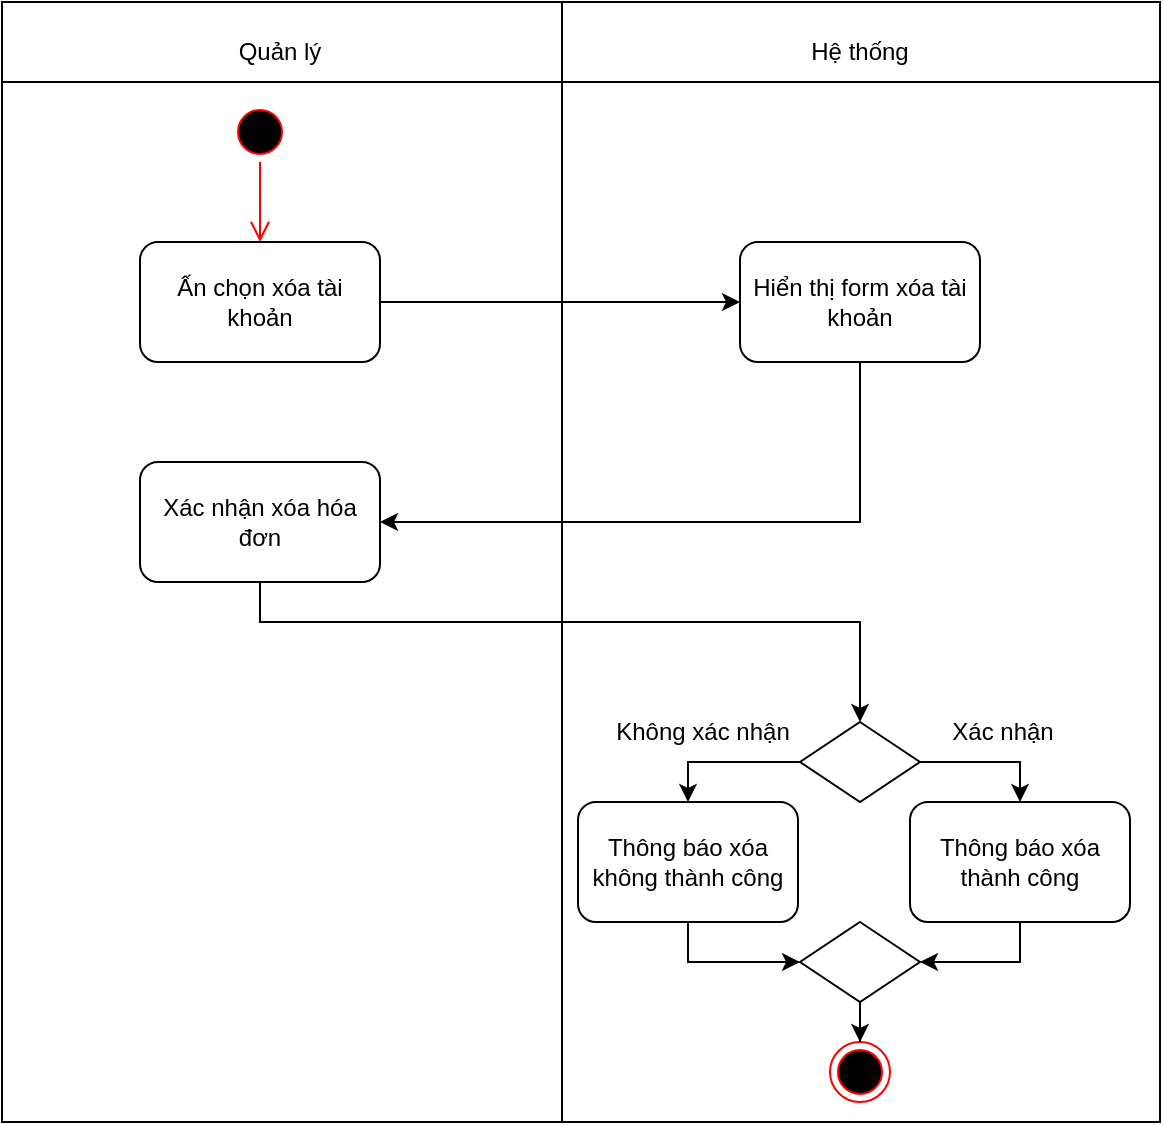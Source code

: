 <mxfile version="24.9.1">
  <diagram name="Trang-1" id="J4EXZlRGo4V3dK2aT9fP">
    <mxGraphModel dx="1050" dy="522" grid="1" gridSize="10" guides="1" tooltips="1" connect="1" arrows="1" fold="1" page="1" pageScale="1" pageWidth="827" pageHeight="1169" math="0" shadow="0">
      <root>
        <mxCell id="0" />
        <mxCell id="1" parent="0" />
        <mxCell id="qJDsUvnkP5-oxJsD47WI-1" value="" style="shape=internalStorage;whiteSpace=wrap;html=1;backgroundOutline=1;dx=280;dy=40;" parent="1" vertex="1">
          <mxGeometry x="71" y="40" width="579" height="560" as="geometry" />
        </mxCell>
        <mxCell id="qJDsUvnkP5-oxJsD47WI-2" value="Quản lý" style="text;html=1;align=center;verticalAlign=middle;whiteSpace=wrap;rounded=0;" parent="1" vertex="1">
          <mxGeometry x="180" y="50" width="60" height="30" as="geometry" />
        </mxCell>
        <mxCell id="qJDsUvnkP5-oxJsD47WI-3" value="Hệ thống" style="text;html=1;align=center;verticalAlign=middle;whiteSpace=wrap;rounded=0;" parent="1" vertex="1">
          <mxGeometry x="470" y="50" width="60" height="30" as="geometry" />
        </mxCell>
        <mxCell id="qJDsUvnkP5-oxJsD47WI-4" value="" style="ellipse;html=1;shape=startState;fillColor=#000000;strokeColor=#ff0000;" parent="1" vertex="1">
          <mxGeometry x="185" y="90" width="30" height="30" as="geometry" />
        </mxCell>
        <mxCell id="qJDsUvnkP5-oxJsD47WI-5" value="" style="edgeStyle=orthogonalEdgeStyle;html=1;verticalAlign=bottom;endArrow=open;endSize=8;strokeColor=#ff0000;rounded=0;entryX=0.5;entryY=0;entryDx=0;entryDy=0;" parent="1" source="qJDsUvnkP5-oxJsD47WI-4" target="qJDsUvnkP5-oxJsD47WI-6" edge="1">
          <mxGeometry relative="1" as="geometry">
            <mxPoint x="240" y="160" as="targetPoint" />
            <Array as="points">
              <mxPoint x="200" y="140" />
              <mxPoint x="200" y="140" />
            </Array>
          </mxGeometry>
        </mxCell>
        <mxCell id="qJDsUvnkP5-oxJsD47WI-6" value="Ấn chọn xóa tài khoản" style="rounded=1;whiteSpace=wrap;html=1;" parent="1" vertex="1">
          <mxGeometry x="140" y="160" width="120" height="60" as="geometry" />
        </mxCell>
        <mxCell id="5bFIZqkq_xcBNHZjczom-2" style="edgeStyle=orthogonalEdgeStyle;rounded=0;orthogonalLoop=1;jettySize=auto;html=1;" edge="1" parent="1" source="qJDsUvnkP5-oxJsD47WI-7" target="qJDsUvnkP5-oxJsD47WI-29">
          <mxGeometry relative="1" as="geometry">
            <Array as="points">
              <mxPoint x="500" y="300" />
            </Array>
          </mxGeometry>
        </mxCell>
        <mxCell id="qJDsUvnkP5-oxJsD47WI-7" value="Hiển thị form xóa tài khoản" style="rounded=1;whiteSpace=wrap;html=1;" parent="1" vertex="1">
          <mxGeometry x="440" y="160" width="120" height="60" as="geometry" />
        </mxCell>
        <mxCell id="qJDsUvnkP5-oxJsD47WI-8" value="" style="endArrow=classic;html=1;rounded=0;exitX=1;exitY=0.5;exitDx=0;exitDy=0;" parent="1" source="qJDsUvnkP5-oxJsD47WI-6" target="qJDsUvnkP5-oxJsD47WI-7" edge="1">
          <mxGeometry width="50" height="50" relative="1" as="geometry">
            <mxPoint x="390" y="320" as="sourcePoint" />
            <mxPoint x="440" y="270" as="targetPoint" />
          </mxGeometry>
        </mxCell>
        <mxCell id="qJDsUvnkP5-oxJsD47WI-22" value="" style="ellipse;html=1;shape=endState;fillColor=#000000;strokeColor=#ff0000;" parent="1" vertex="1">
          <mxGeometry x="485" y="560" width="30" height="30" as="geometry" />
        </mxCell>
        <mxCell id="qJDsUvnkP5-oxJsD47WI-31" style="edgeStyle=orthogonalEdgeStyle;rounded=0;orthogonalLoop=1;jettySize=auto;html=1;entryX=0.5;entryY=0;entryDx=0;entryDy=0;" parent="1" source="qJDsUvnkP5-oxJsD47WI-29" edge="1">
          <mxGeometry relative="1" as="geometry">
            <mxPoint x="500" y="400" as="targetPoint" />
            <Array as="points">
              <mxPoint x="200" y="350" />
              <mxPoint x="500" y="350" />
            </Array>
          </mxGeometry>
        </mxCell>
        <mxCell id="qJDsUvnkP5-oxJsD47WI-29" value="Xác nhận xóa hóa đơn" style="rounded=1;whiteSpace=wrap;html=1;" parent="1" vertex="1">
          <mxGeometry x="140" y="270" width="120" height="60" as="geometry" />
        </mxCell>
        <mxCell id="qJDsUvnkP5-oxJsD47WI-32" value="" style="endArrow=classic;html=1;rounded=0;exitX=1;exitY=0.5;exitDx=0;exitDy=0;" parent="1" target="qJDsUvnkP5-oxJsD47WI-38" edge="1">
          <mxGeometry width="50" height="50" relative="1" as="geometry">
            <mxPoint x="530" y="420" as="sourcePoint" />
            <mxPoint x="431" y="430" as="targetPoint" />
            <Array as="points">
              <mxPoint x="580" y="420" />
            </Array>
          </mxGeometry>
        </mxCell>
        <mxCell id="qJDsUvnkP5-oxJsD47WI-34" value="Không xác nhận" style="text;html=1;align=center;verticalAlign=middle;resizable=0;points=[];autosize=1;strokeColor=none;fillColor=none;" parent="1" vertex="1">
          <mxGeometry x="366" y="390" width="110" height="30" as="geometry" />
        </mxCell>
        <mxCell id="qJDsUvnkP5-oxJsD47WI-35" value="Xác nhận" style="text;html=1;align=center;verticalAlign=middle;resizable=0;points=[];autosize=1;strokeColor=none;fillColor=none;" parent="1" vertex="1">
          <mxGeometry x="536" y="390" width="70" height="30" as="geometry" />
        </mxCell>
        <mxCell id="5bFIZqkq_xcBNHZjczom-1" style="edgeStyle=orthogonalEdgeStyle;rounded=0;orthogonalLoop=1;jettySize=auto;html=1;entryX=0.5;entryY=0;entryDx=0;entryDy=0;" edge="1" parent="1" source="qJDsUvnkP5-oxJsD47WI-36" target="qJDsUvnkP5-oxJsD47WI-46">
          <mxGeometry relative="1" as="geometry" />
        </mxCell>
        <mxCell id="qJDsUvnkP5-oxJsD47WI-36" value="" style="rhombus;whiteSpace=wrap;html=1;" parent="1" vertex="1">
          <mxGeometry x="470" y="400" width="60" height="40" as="geometry" />
        </mxCell>
        <mxCell id="qJDsUvnkP5-oxJsD47WI-41" style="edgeStyle=orthogonalEdgeStyle;rounded=0;orthogonalLoop=1;jettySize=auto;html=1;entryX=0;entryY=0.5;entryDx=0;entryDy=0;exitX=0.5;exitY=1;exitDx=0;exitDy=0;" parent="1" target="qJDsUvnkP5-oxJsD47WI-48" edge="1">
          <mxGeometry relative="1" as="geometry">
            <mxPoint x="414" y="490" as="sourcePoint" />
            <Array as="points">
              <mxPoint x="414" y="520" />
            </Array>
          </mxGeometry>
        </mxCell>
        <mxCell id="qJDsUvnkP5-oxJsD47WI-43" style="edgeStyle=orthogonalEdgeStyle;rounded=0;orthogonalLoop=1;jettySize=auto;html=1;entryX=1;entryY=0.5;entryDx=0;entryDy=0;" parent="1" target="qJDsUvnkP5-oxJsD47WI-48" edge="1">
          <mxGeometry relative="1" as="geometry">
            <mxPoint x="580" y="490" as="sourcePoint" />
            <Array as="points">
              <mxPoint x="580" y="520" />
            </Array>
          </mxGeometry>
        </mxCell>
        <mxCell id="qJDsUvnkP5-oxJsD47WI-38" value="Thông báo xóa thành công" style="rounded=1;whiteSpace=wrap;html=1;" parent="1" vertex="1">
          <mxGeometry x="525" y="440" width="110" height="60" as="geometry" />
        </mxCell>
        <mxCell id="qJDsUvnkP5-oxJsD47WI-46" value="Thông báo xóa không thành công" style="rounded=1;whiteSpace=wrap;html=1;" parent="1" vertex="1">
          <mxGeometry x="359" y="440" width="110" height="60" as="geometry" />
        </mxCell>
        <mxCell id="qJDsUvnkP5-oxJsD47WI-49" style="edgeStyle=orthogonalEdgeStyle;rounded=0;orthogonalLoop=1;jettySize=auto;html=1;" parent="1" source="qJDsUvnkP5-oxJsD47WI-48" target="qJDsUvnkP5-oxJsD47WI-22" edge="1">
          <mxGeometry relative="1" as="geometry" />
        </mxCell>
        <mxCell id="qJDsUvnkP5-oxJsD47WI-48" value="" style="rhombus;whiteSpace=wrap;html=1;" parent="1" vertex="1">
          <mxGeometry x="470" y="500" width="60" height="40" as="geometry" />
        </mxCell>
      </root>
    </mxGraphModel>
  </diagram>
</mxfile>
